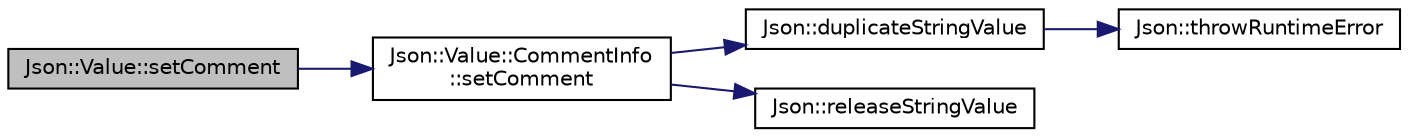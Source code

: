 digraph "Json::Value::setComment"
{
 // LATEX_PDF_SIZE
  edge [fontname="Helvetica",fontsize="10",labelfontname="Helvetica",labelfontsize="10"];
  node [fontname="Helvetica",fontsize="10",shape=record];
  rankdir="LR";
  Node1 [label="Json::Value::setComment",height=0.2,width=0.4,color="black", fillcolor="grey75", style="filled", fontcolor="black",tooltip="Comments must be //... or /* ... *‍/."];
  Node1 -> Node2 [color="midnightblue",fontsize="10",style="solid",fontname="Helvetica"];
  Node2 [label="Json::Value::CommentInfo\l::setComment",height=0.2,width=0.4,color="black", fillcolor="white", style="filled",URL="$struct_json_1_1_value_1_1_comment_info.html#a4d01c2cd8c07995969c5d636dfd4fa8c",tooltip=" "];
  Node2 -> Node3 [color="midnightblue",fontsize="10",style="solid",fontname="Helvetica"];
  Node3 [label="Json::duplicateStringValue",height=0.2,width=0.4,color="black", fillcolor="white", style="filled",URL="$namespace_json.html#a678ac3a60cd70ec0fb4c9abfd40eb0c4",tooltip=" "];
  Node3 -> Node4 [color="midnightblue",fontsize="10",style="solid",fontname="Helvetica"];
  Node4 [label="Json::throwRuntimeError",height=0.2,width=0.4,color="black", fillcolor="white", style="filled",URL="$namespace_json.html#a780fd283227040c8c1a118c4d53fe58e",tooltip="used internally"];
  Node2 -> Node5 [color="midnightblue",fontsize="10",style="solid",fontname="Helvetica"];
  Node5 [label="Json::releaseStringValue",height=0.2,width=0.4,color="black", fillcolor="white", style="filled",URL="$namespace_json.html#a3e0d81d514d0e8bddf33b08074214abd",tooltip=" "];
}
